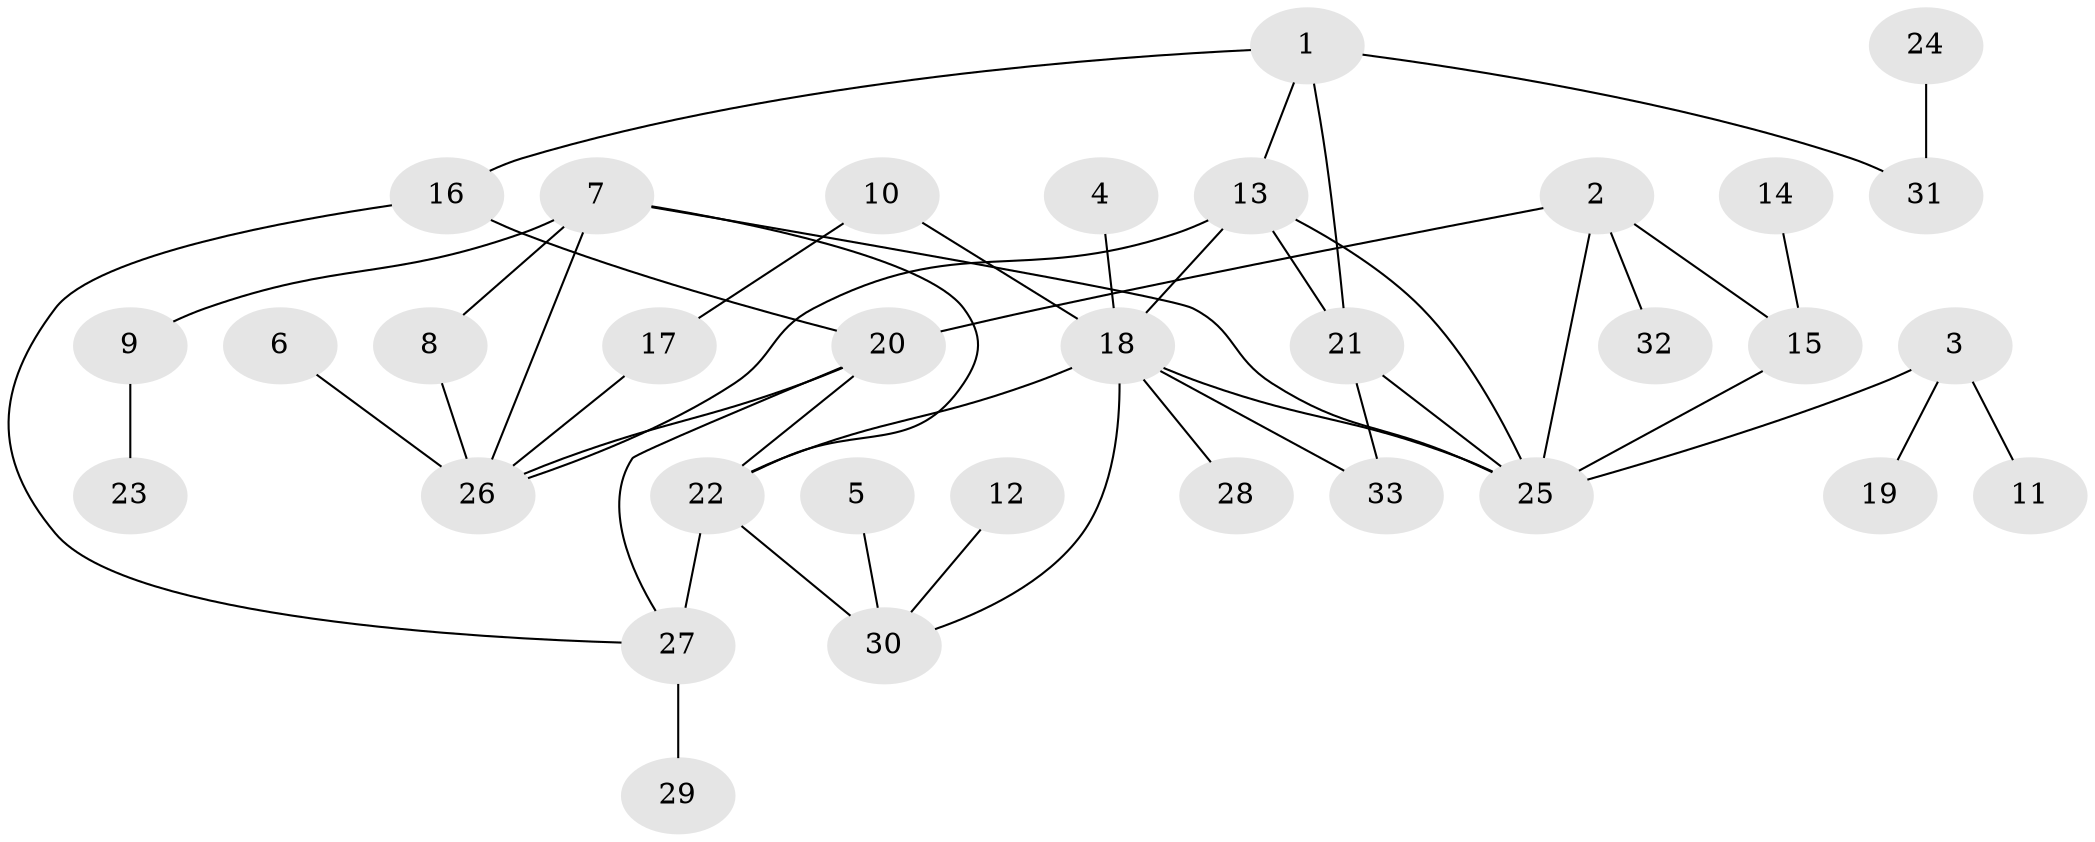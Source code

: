 // original degree distribution, {5: 0.030303030303030304, 4: 0.09090909090909091, 6: 0.045454545454545456, 7: 0.030303030303030304, 8: 0.030303030303030304, 10: 0.015151515151515152, 1: 0.5151515151515151, 3: 0.06060606060606061, 2: 0.18181818181818182}
// Generated by graph-tools (version 1.1) at 2025/02/03/09/25 03:02:47]
// undirected, 33 vertices, 47 edges
graph export_dot {
graph [start="1"]
  node [color=gray90,style=filled];
  1;
  2;
  3;
  4;
  5;
  6;
  7;
  8;
  9;
  10;
  11;
  12;
  13;
  14;
  15;
  16;
  17;
  18;
  19;
  20;
  21;
  22;
  23;
  24;
  25;
  26;
  27;
  28;
  29;
  30;
  31;
  32;
  33;
  1 -- 13 [weight=1.0];
  1 -- 16 [weight=1.0];
  1 -- 21 [weight=1.0];
  1 -- 31 [weight=1.0];
  2 -- 15 [weight=1.0];
  2 -- 20 [weight=1.0];
  2 -- 25 [weight=1.0];
  2 -- 32 [weight=1.0];
  3 -- 11 [weight=1.0];
  3 -- 19 [weight=1.0];
  3 -- 25 [weight=1.0];
  4 -- 18 [weight=1.0];
  5 -- 30 [weight=1.0];
  6 -- 26 [weight=1.0];
  7 -- 8 [weight=1.0];
  7 -- 9 [weight=1.0];
  7 -- 22 [weight=1.0];
  7 -- 25 [weight=1.0];
  7 -- 26 [weight=1.0];
  8 -- 26 [weight=1.0];
  9 -- 23 [weight=1.0];
  10 -- 17 [weight=1.0];
  10 -- 18 [weight=1.0];
  12 -- 30 [weight=1.0];
  13 -- 18 [weight=1.0];
  13 -- 21 [weight=1.0];
  13 -- 25 [weight=1.0];
  13 -- 26 [weight=1.0];
  14 -- 15 [weight=1.0];
  15 -- 25 [weight=1.0];
  16 -- 20 [weight=1.0];
  16 -- 27 [weight=1.0];
  17 -- 26 [weight=1.0];
  18 -- 22 [weight=1.0];
  18 -- 25 [weight=1.0];
  18 -- 28 [weight=1.0];
  18 -- 30 [weight=1.0];
  18 -- 33 [weight=1.0];
  20 -- 22 [weight=1.0];
  20 -- 26 [weight=1.0];
  20 -- 27 [weight=1.0];
  21 -- 25 [weight=1.0];
  21 -- 33 [weight=1.0];
  22 -- 27 [weight=2.0];
  22 -- 30 [weight=1.0];
  24 -- 31 [weight=1.0];
  27 -- 29 [weight=1.0];
}
